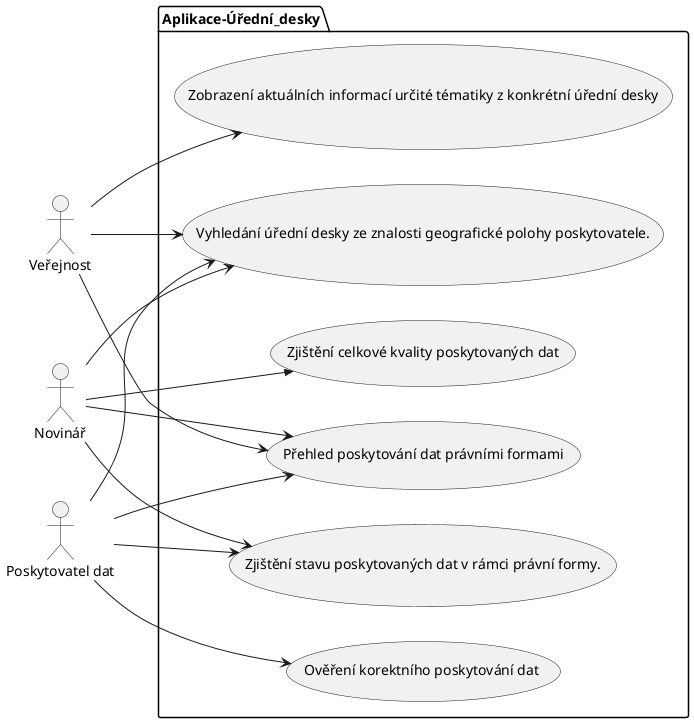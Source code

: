 @startuml BulletinsUseCaseDiagram
left to right direction 
actor "Veřejnost" as V
actor "Poskytovatel dat" as P
actor "Novinář" as N
 
package Aplikace-Úřední_desky { 
  usecase "Přehled poskytování dat právními formami" as prehled
  usecase "Zobrazení aktuálních informací určité tématiky z konkrétní úřední desky" as zobrazeni
  usecase "Vyhledání úřední desky ze znalosti geografické polohy poskytovatele." as vyhledani
  usecase "Ověření korektního poskytování dat " as overeni
  usecase "Zjištění stavu poskytovaných dat v rámci právní formy." as zjisteniStavu
  usecase "Zjištění celkové kvality poskytovaných dat" as zjisteniKvality
  
}

' NZP .> VP : include
' EZP .> VP : include

' ZSP .> FP : include
' ZAP .> FP : include

V --> prehled
P --> prehled
N --> prehled

V --> zobrazeni

V --> vyhledani
P --> vyhledani
N --> vyhledani

P --> overeni

P --> zjisteniStavu
N --> zjisteniStavu

N ->> zjisteniKvality

@enduml
